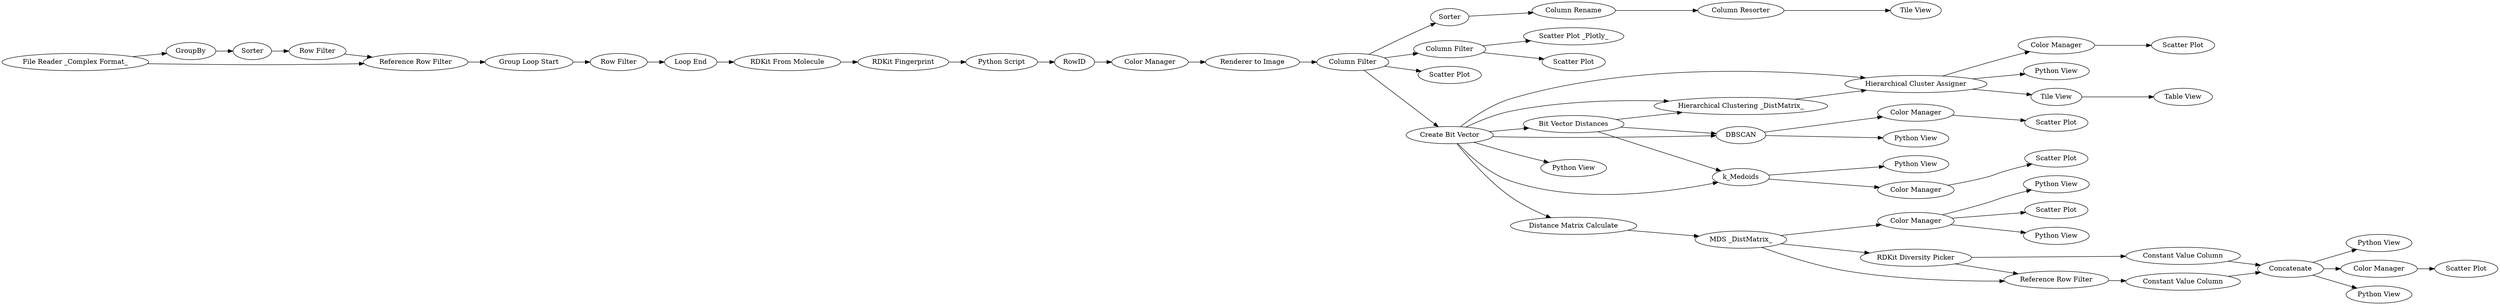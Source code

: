 digraph {
	39 -> 36
	24 -> 28
	7 -> 8
	23 -> 40
	20 -> 30
	4 -> 5
	41 -> 47
	41 -> 43
	23 -> 24
	19 -> 14
	30 -> 56
	20 -> 33
	19 -> 15
	34 -> 35
	15 -> 21
	23 -> 37
	2 -> 3
	27 -> 26
	33 -> 58
	19 -> 30
	46 -> 49
	19 -> 33
	15 -> 55
	30 -> 31
	31 -> 32
	49 -> 60
	1 -> 5
	50 -> 51
	11 -> 17
	10 -> 22
	1 -> 2
	14 -> 15
	15 -> 27
	22 -> 11
	19 -> 54
	8 -> 16
	37 -> 38
	41 -> 45
	33 -> 34
	48 -> 49
	16 -> 9
	45 -> 47
	47 -> 48
	21 -> 18
	45 -> 46
	6 -> 7
	49 -> 50
	43 -> 53
	17 -> 23
	24 -> 12
	43 -> 44
	38 -> 39
	42 -> 41
	43 -> 52
	3 -> 4
	23 -> 19
	19 -> 20
	20 -> 14
	5 -> 6
	9 -> 10
	49 -> 59
	19 -> 42
	27 [label="Color Manager"]
	55 [label="Python View"]
	7 [label="Row Filter"]
	9 [label="RDKit Fingerprint"]
	45 [label="RDKit Diversity Picker"]
	52 [label="Python View"]
	21 [label="Tile View"]
	18 [label="Table View"]
	26 [label="Scatter Plot"]
	58 [label="Python View"]
	8 [label="Loop End"]
	32 [label="Scatter Plot"]
	17 [label="Renderer to Image"]
	3 [label=Sorter]
	19 [label="Create Bit Vector"]
	24 [label="Column Filter"]
	49 [label=Concatenate]
	41 [label="MDS _DistMatrix_"]
	31 [label="Color Manager"]
	51 [label="Scatter Plot"]
	56 [label="Python View"]
	6 [label="Group Loop Start"]
	15 [label="Hierarchical Cluster Assigner"]
	54 [label="Python View"]
	10 [label="Python Script"]
	12 [label="Scatter Plot"]
	59 [label="Python View"]
	16 [label="RDKit From Molecule"]
	48 [label="Constant Value Column"]
	50 [label="Color Manager"]
	1 [label="File Reader _Complex Format_"]
	42 [label="Distance Matrix Calculate"]
	22 [label=RowID]
	53 [label="Python View"]
	28 [label="Scatter Plot _Plotly_"]
	11 [label="Color Manager"]
	4 [label="Row Filter"]
	23 [label="Column Filter"]
	47 [label="Reference Row Filter"]
	14 [label="Hierarchical Clustering _DistMatrix_"]
	38 [label="Column Rename"]
	60 [label="Python View"]
	5 [label="Reference Row Filter"]
	20 [label="Bit Vector Distances"]
	35 [label="Scatter Plot"]
	43 [label="Color Manager"]
	34 [label="Color Manager"]
	44 [label="Scatter Plot"]
	36 [label="Tile View"]
	46 [label="Constant Value Column"]
	40 [label="Scatter Plot"]
	39 [label="Column Resorter"]
	33 [label=DBSCAN]
	30 [label=k_Medoids]
	2 [label=GroupBy]
	37 [label=Sorter]
	rankdir=LR
}
